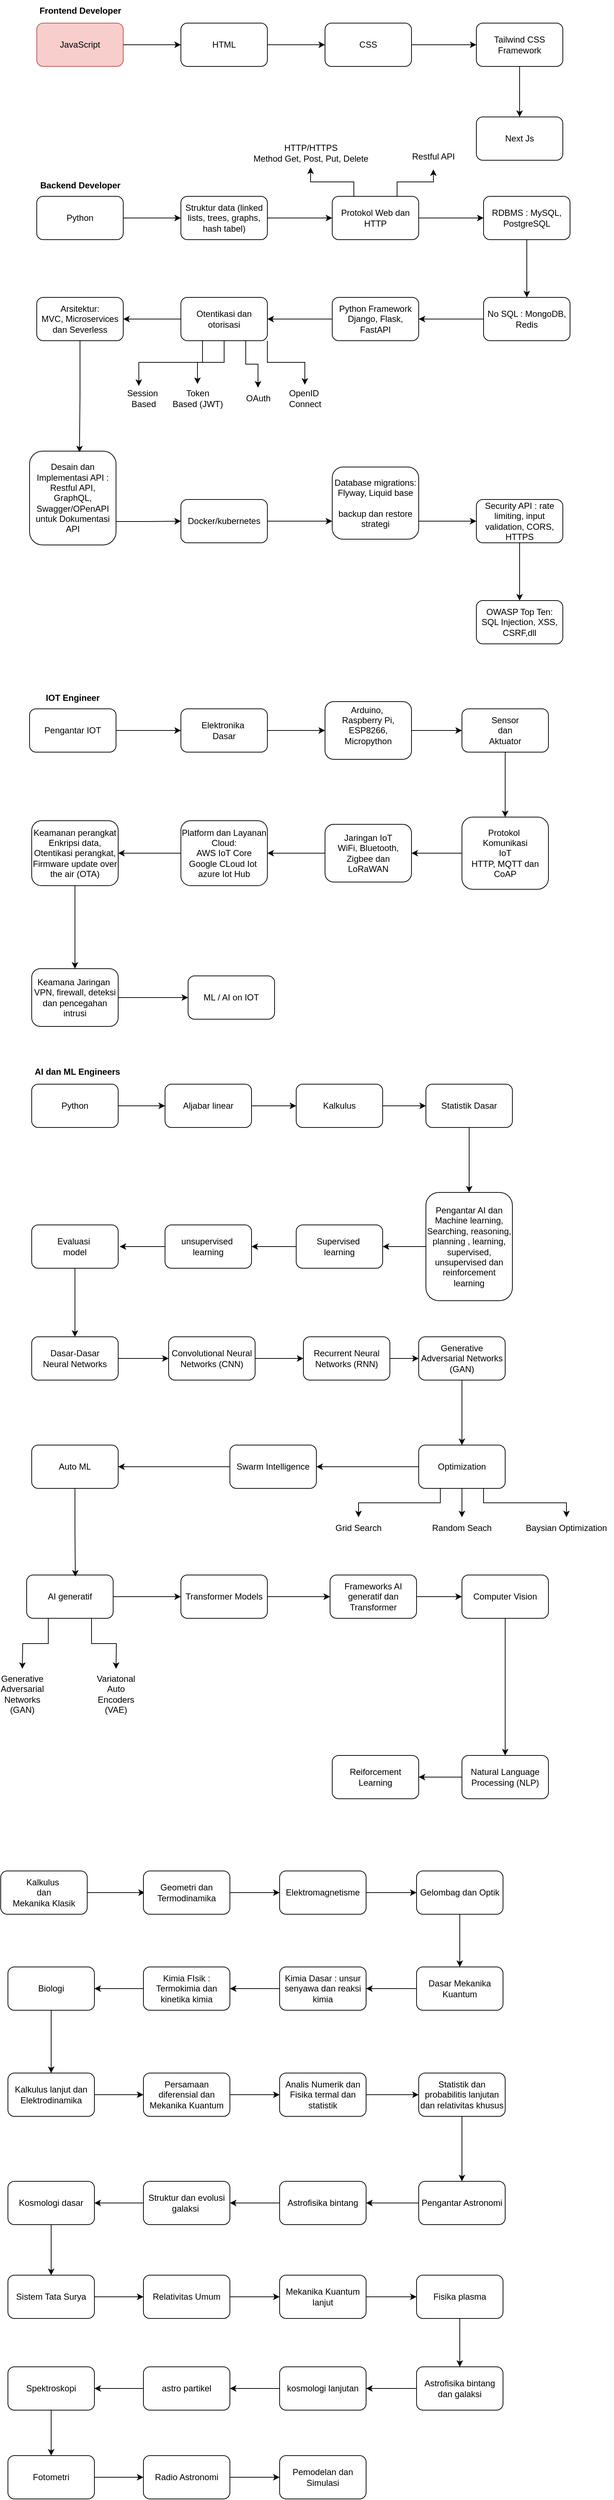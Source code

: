 <mxfile version="24.5.5" type="github">
  <diagram name="Halaman-1" id="5yhhbMqd3RVReaOzjLoG">
    <mxGraphModel dx="874" dy="509" grid="1" gridSize="10" guides="1" tooltips="1" connect="1" arrows="1" fold="1" page="1" pageScale="1" pageWidth="827" pageHeight="1169" math="0" shadow="0">
      <root>
        <mxCell id="0" />
        <mxCell id="1" parent="0" />
        <mxCell id="Q3ETUlJFQw3He_QPAttz-3" style="edgeStyle=orthogonalEdgeStyle;rounded=0;orthogonalLoop=1;jettySize=auto;html=1;exitX=1;exitY=0.5;exitDx=0;exitDy=0;entryX=0;entryY=0.5;entryDx=0;entryDy=0;" parent="1" source="Q3ETUlJFQw3He_QPAttz-1" target="Q3ETUlJFQw3He_QPAttz-2" edge="1">
          <mxGeometry relative="1" as="geometry" />
        </mxCell>
        <mxCell id="Q3ETUlJFQw3He_QPAttz-1" value="JavaScript" style="rounded=1;whiteSpace=wrap;html=1;fillColor=#f8cecc;strokeColor=#b85450;" parent="1" vertex="1">
          <mxGeometry x="70" y="200" width="120" height="60" as="geometry" />
        </mxCell>
        <mxCell id="Q3ETUlJFQw3He_QPAttz-5" style="edgeStyle=orthogonalEdgeStyle;rounded=0;orthogonalLoop=1;jettySize=auto;html=1;exitX=1;exitY=0.5;exitDx=0;exitDy=0;entryX=0;entryY=0.5;entryDx=0;entryDy=0;" parent="1" source="Q3ETUlJFQw3He_QPAttz-2" target="Q3ETUlJFQw3He_QPAttz-4" edge="1">
          <mxGeometry relative="1" as="geometry" />
        </mxCell>
        <mxCell id="Q3ETUlJFQw3He_QPAttz-2" value="HTML" style="rounded=1;whiteSpace=wrap;html=1;" parent="1" vertex="1">
          <mxGeometry x="270" y="200" width="120" height="60" as="geometry" />
        </mxCell>
        <mxCell id="Q3ETUlJFQw3He_QPAttz-7" style="edgeStyle=orthogonalEdgeStyle;rounded=0;orthogonalLoop=1;jettySize=auto;html=1;exitX=1;exitY=0.5;exitDx=0;exitDy=0;entryX=0;entryY=0.5;entryDx=0;entryDy=0;" parent="1" source="Q3ETUlJFQw3He_QPAttz-4" target="Q3ETUlJFQw3He_QPAttz-6" edge="1">
          <mxGeometry relative="1" as="geometry" />
        </mxCell>
        <mxCell id="Q3ETUlJFQw3He_QPAttz-4" value="CSS" style="rounded=1;whiteSpace=wrap;html=1;" parent="1" vertex="1">
          <mxGeometry x="470" y="200" width="120" height="60" as="geometry" />
        </mxCell>
        <mxCell id="Q3ETUlJFQw3He_QPAttz-9" style="edgeStyle=orthogonalEdgeStyle;rounded=0;orthogonalLoop=1;jettySize=auto;html=1;exitX=0.5;exitY=1;exitDx=0;exitDy=0;entryX=0.5;entryY=0;entryDx=0;entryDy=0;" parent="1" source="Q3ETUlJFQw3He_QPAttz-6" target="Q3ETUlJFQw3He_QPAttz-8" edge="1">
          <mxGeometry relative="1" as="geometry" />
        </mxCell>
        <mxCell id="Q3ETUlJFQw3He_QPAttz-6" value="Tailwind CSS Framework" style="rounded=1;whiteSpace=wrap;html=1;" parent="1" vertex="1">
          <mxGeometry x="680" y="200" width="120" height="60" as="geometry" />
        </mxCell>
        <mxCell id="Q3ETUlJFQw3He_QPAttz-8" value="Next Js" style="rounded=1;whiteSpace=wrap;html=1;" parent="1" vertex="1">
          <mxGeometry x="680" y="330" width="120" height="60" as="geometry" />
        </mxCell>
        <mxCell id="Q3ETUlJFQw3He_QPAttz-10" value="&lt;b&gt;Frontend Developer&lt;/b&gt;" style="text;html=1;align=center;verticalAlign=middle;resizable=0;points=[];autosize=1;strokeColor=none;fillColor=none;" parent="1" vertex="1">
          <mxGeometry x="60" y="168" width="140" height="30" as="geometry" />
        </mxCell>
        <mxCell id="Q3ETUlJFQw3He_QPAttz-13" style="edgeStyle=orthogonalEdgeStyle;rounded=0;orthogonalLoop=1;jettySize=auto;html=1;exitX=1;exitY=0.5;exitDx=0;exitDy=0;entryX=0;entryY=0.5;entryDx=0;entryDy=0;" parent="1" source="Q3ETUlJFQw3He_QPAttz-11" target="Q3ETUlJFQw3He_QPAttz-12" edge="1">
          <mxGeometry relative="1" as="geometry" />
        </mxCell>
        <mxCell id="Q3ETUlJFQw3He_QPAttz-11" value="Python" style="rounded=1;whiteSpace=wrap;html=1;" parent="1" vertex="1">
          <mxGeometry x="70" y="440" width="120" height="60" as="geometry" />
        </mxCell>
        <mxCell id="Q3ETUlJFQw3He_QPAttz-15" style="edgeStyle=orthogonalEdgeStyle;rounded=0;orthogonalLoop=1;jettySize=auto;html=1;exitX=1;exitY=0.5;exitDx=0;exitDy=0;entryX=0;entryY=0.5;entryDx=0;entryDy=0;" parent="1" source="Q3ETUlJFQw3He_QPAttz-12" target="Q3ETUlJFQw3He_QPAttz-14" edge="1">
          <mxGeometry relative="1" as="geometry" />
        </mxCell>
        <mxCell id="Q3ETUlJFQw3He_QPAttz-12" value="Struktur data (linked lists, trees, graphs, hash tabel)" style="rounded=1;whiteSpace=wrap;html=1;" parent="1" vertex="1">
          <mxGeometry x="270" y="440" width="120" height="60" as="geometry" />
        </mxCell>
        <mxCell id="Q3ETUlJFQw3He_QPAttz-18" style="edgeStyle=orthogonalEdgeStyle;rounded=0;orthogonalLoop=1;jettySize=auto;html=1;exitX=0.25;exitY=0;exitDx=0;exitDy=0;" parent="1" source="Q3ETUlJFQw3He_QPAttz-14" target="Q3ETUlJFQw3He_QPAttz-16" edge="1">
          <mxGeometry relative="1" as="geometry" />
        </mxCell>
        <mxCell id="Q3ETUlJFQw3He_QPAttz-21" style="edgeStyle=orthogonalEdgeStyle;rounded=0;orthogonalLoop=1;jettySize=auto;html=1;exitX=1;exitY=0.5;exitDx=0;exitDy=0;entryX=0;entryY=0.5;entryDx=0;entryDy=0;" parent="1" source="Q3ETUlJFQw3He_QPAttz-14" target="Q3ETUlJFQw3He_QPAttz-20" edge="1">
          <mxGeometry relative="1" as="geometry" />
        </mxCell>
        <mxCell id="Q3ETUlJFQw3He_QPAttz-14" value="Protokol Web dan HTTP" style="rounded=1;whiteSpace=wrap;html=1;" parent="1" vertex="1">
          <mxGeometry x="480" y="440" width="120" height="60" as="geometry" />
        </mxCell>
        <mxCell id="Q3ETUlJFQw3He_QPAttz-16" value="HTTP/HTTPS&lt;div&gt;Method Get, Post, Put, Delete&lt;/div&gt;" style="text;html=1;align=center;verticalAlign=middle;resizable=0;points=[];autosize=1;strokeColor=none;fillColor=none;" parent="1" vertex="1">
          <mxGeometry x="360" y="360" width="180" height="40" as="geometry" />
        </mxCell>
        <mxCell id="Q3ETUlJFQw3He_QPAttz-17" value="Restful API" style="text;html=1;align=center;verticalAlign=middle;resizable=0;points=[];autosize=1;strokeColor=none;fillColor=none;" parent="1" vertex="1">
          <mxGeometry x="580" y="370" width="80" height="30" as="geometry" />
        </mxCell>
        <mxCell id="Q3ETUlJFQw3He_QPAttz-19" style="edgeStyle=orthogonalEdgeStyle;rounded=0;orthogonalLoop=1;jettySize=auto;html=1;exitX=0.75;exitY=0;exitDx=0;exitDy=0;entryX=0.505;entryY=1.087;entryDx=0;entryDy=0;entryPerimeter=0;" parent="1" source="Q3ETUlJFQw3He_QPAttz-14" target="Q3ETUlJFQw3He_QPAttz-17" edge="1">
          <mxGeometry relative="1" as="geometry" />
        </mxCell>
        <mxCell id="Q3ETUlJFQw3He_QPAttz-23" style="edgeStyle=orthogonalEdgeStyle;rounded=0;orthogonalLoop=1;jettySize=auto;html=1;exitX=0.5;exitY=1;exitDx=0;exitDy=0;entryX=0.5;entryY=0;entryDx=0;entryDy=0;" parent="1" source="Q3ETUlJFQw3He_QPAttz-20" target="Q3ETUlJFQw3He_QPAttz-22" edge="1">
          <mxGeometry relative="1" as="geometry" />
        </mxCell>
        <mxCell id="Q3ETUlJFQw3He_QPAttz-20" value="RDBMS : MySQL,&lt;div&gt;PostgreSQL&lt;/div&gt;" style="rounded=1;whiteSpace=wrap;html=1;" parent="1" vertex="1">
          <mxGeometry x="690" y="440" width="120" height="60" as="geometry" />
        </mxCell>
        <mxCell id="Q3ETUlJFQw3He_QPAttz-25" style="edgeStyle=orthogonalEdgeStyle;rounded=0;orthogonalLoop=1;jettySize=auto;html=1;exitX=0;exitY=0.5;exitDx=0;exitDy=0;entryX=1;entryY=0.5;entryDx=0;entryDy=0;" parent="1" source="Q3ETUlJFQw3He_QPAttz-22" target="Q3ETUlJFQw3He_QPAttz-24" edge="1">
          <mxGeometry relative="1" as="geometry" />
        </mxCell>
        <mxCell id="Q3ETUlJFQw3He_QPAttz-22" value="No SQL : MongoDB, Redis" style="rounded=1;whiteSpace=wrap;html=1;" parent="1" vertex="1">
          <mxGeometry x="690" y="580" width="120" height="60" as="geometry" />
        </mxCell>
        <mxCell id="Q3ETUlJFQw3He_QPAttz-27" style="edgeStyle=orthogonalEdgeStyle;rounded=0;orthogonalLoop=1;jettySize=auto;html=1;exitX=0;exitY=0.5;exitDx=0;exitDy=0;entryX=1;entryY=0.5;entryDx=0;entryDy=0;" parent="1" source="Q3ETUlJFQw3He_QPAttz-24" target="Q3ETUlJFQw3He_QPAttz-26" edge="1">
          <mxGeometry relative="1" as="geometry" />
        </mxCell>
        <mxCell id="Q3ETUlJFQw3He_QPAttz-24" value="Python Framework&lt;div&gt;Django, Flask, FastAPI&lt;/div&gt;" style="rounded=1;whiteSpace=wrap;html=1;" parent="1" vertex="1">
          <mxGeometry x="480" y="580" width="120" height="60" as="geometry" />
        </mxCell>
        <mxCell id="Q3ETUlJFQw3He_QPAttz-33" style="edgeStyle=orthogonalEdgeStyle;rounded=0;orthogonalLoop=1;jettySize=auto;html=1;exitX=0.5;exitY=1;exitDx=0;exitDy=0;" parent="1" source="Q3ETUlJFQw3He_QPAttz-26" target="Q3ETUlJFQw3He_QPAttz-29" edge="1">
          <mxGeometry relative="1" as="geometry" />
        </mxCell>
        <mxCell id="Q3ETUlJFQw3He_QPAttz-34" style="edgeStyle=orthogonalEdgeStyle;rounded=0;orthogonalLoop=1;jettySize=auto;html=1;exitX=0.75;exitY=1;exitDx=0;exitDy=0;" parent="1" source="Q3ETUlJFQw3He_QPAttz-26" target="Q3ETUlJFQw3He_QPAttz-30" edge="1">
          <mxGeometry relative="1" as="geometry" />
        </mxCell>
        <mxCell id="Q3ETUlJFQw3He_QPAttz-38" style="edgeStyle=orthogonalEdgeStyle;rounded=0;orthogonalLoop=1;jettySize=auto;html=1;exitX=0;exitY=0.5;exitDx=0;exitDy=0;" parent="1" source="Q3ETUlJFQw3He_QPAttz-26" target="Q3ETUlJFQw3He_QPAttz-37" edge="1">
          <mxGeometry relative="1" as="geometry" />
        </mxCell>
        <mxCell id="Q3ETUlJFQw3He_QPAttz-26" value="Otentikasi dan otorisasi" style="rounded=1;whiteSpace=wrap;html=1;" parent="1" vertex="1">
          <mxGeometry x="270" y="580" width="120" height="60" as="geometry" />
        </mxCell>
        <mxCell id="Q3ETUlJFQw3He_QPAttz-28" value="Session&amp;nbsp;&lt;div&gt;Based&lt;/div&gt;" style="text;html=1;align=center;verticalAlign=middle;resizable=0;points=[];autosize=1;strokeColor=none;fillColor=none;" parent="1" vertex="1">
          <mxGeometry x="183" y="700" width="70" height="40" as="geometry" />
        </mxCell>
        <mxCell id="Q3ETUlJFQw3He_QPAttz-29" value="Token&lt;div&gt;Based (JWT)&lt;/div&gt;" style="text;html=1;align=center;verticalAlign=middle;resizable=0;points=[];autosize=1;strokeColor=none;fillColor=none;" parent="1" vertex="1">
          <mxGeometry x="248" y="700" width="90" height="40" as="geometry" />
        </mxCell>
        <mxCell id="Q3ETUlJFQw3He_QPAttz-30" value="OAuth" style="text;html=1;align=center;verticalAlign=middle;resizable=0;points=[];autosize=1;strokeColor=none;fillColor=none;" parent="1" vertex="1">
          <mxGeometry x="347" y="705" width="60" height="30" as="geometry" />
        </mxCell>
        <mxCell id="Q3ETUlJFQw3He_QPAttz-31" value="OpenID&amp;nbsp;&lt;div&gt;Connect&lt;/div&gt;" style="text;html=1;align=center;verticalAlign=middle;resizable=0;points=[];autosize=1;strokeColor=none;fillColor=none;" parent="1" vertex="1">
          <mxGeometry x="407" y="700" width="70" height="40" as="geometry" />
        </mxCell>
        <mxCell id="Q3ETUlJFQw3He_QPAttz-32" style="edgeStyle=orthogonalEdgeStyle;rounded=0;orthogonalLoop=1;jettySize=auto;html=1;exitX=0.25;exitY=1;exitDx=0;exitDy=0;entryX=0.409;entryY=0.065;entryDx=0;entryDy=0;entryPerimeter=0;" parent="1" source="Q3ETUlJFQw3He_QPAttz-26" target="Q3ETUlJFQw3He_QPAttz-28" edge="1">
          <mxGeometry relative="1" as="geometry" />
        </mxCell>
        <mxCell id="Q3ETUlJFQw3He_QPAttz-36" style="edgeStyle=orthogonalEdgeStyle;rounded=0;orthogonalLoop=1;jettySize=auto;html=1;exitX=1;exitY=1;exitDx=0;exitDy=0;entryX=0.5;entryY=0.025;entryDx=0;entryDy=0;entryPerimeter=0;" parent="1" source="Q3ETUlJFQw3He_QPAttz-26" target="Q3ETUlJFQw3He_QPAttz-31" edge="1">
          <mxGeometry relative="1" as="geometry" />
        </mxCell>
        <mxCell id="Q3ETUlJFQw3He_QPAttz-37" value="Arsitektur:&lt;div&gt;MVC, Microservices dan Severless&lt;/div&gt;" style="rounded=1;whiteSpace=wrap;html=1;" parent="1" vertex="1">
          <mxGeometry x="70" y="580" width="120" height="60" as="geometry" />
        </mxCell>
        <mxCell id="Q3ETUlJFQw3He_QPAttz-39" value="&lt;b&gt;Backend Developer&lt;/b&gt;" style="text;html=1;align=center;verticalAlign=middle;resizable=0;points=[];autosize=1;strokeColor=none;fillColor=none;" parent="1" vertex="1">
          <mxGeometry x="65" y="410" width="130" height="30" as="geometry" />
        </mxCell>
        <mxCell id="Q3ETUlJFQw3He_QPAttz-44" style="edgeStyle=orthogonalEdgeStyle;rounded=0;orthogonalLoop=1;jettySize=auto;html=1;exitX=1;exitY=0.75;exitDx=0;exitDy=0;entryX=0;entryY=0.5;entryDx=0;entryDy=0;" parent="1" source="Q3ETUlJFQw3He_QPAttz-41" target="Q3ETUlJFQw3He_QPAttz-42" edge="1">
          <mxGeometry relative="1" as="geometry" />
        </mxCell>
        <mxCell id="Q3ETUlJFQw3He_QPAttz-41" value="Desain dan Implementasi API : Restful API, GraphQL, Swagger/OPenAPI untuk Dokumentasi API" style="rounded=1;whiteSpace=wrap;html=1;" parent="1" vertex="1">
          <mxGeometry x="60" y="793" width="120" height="130" as="geometry" />
        </mxCell>
        <mxCell id="Q3ETUlJFQw3He_QPAttz-47" style="edgeStyle=orthogonalEdgeStyle;rounded=0;orthogonalLoop=1;jettySize=auto;html=1;exitX=1;exitY=0.5;exitDx=0;exitDy=0;entryX=0;entryY=0.75;entryDx=0;entryDy=0;" parent="1" source="Q3ETUlJFQw3He_QPAttz-42" target="Q3ETUlJFQw3He_QPAttz-46" edge="1">
          <mxGeometry relative="1" as="geometry" />
        </mxCell>
        <mxCell id="Q3ETUlJFQw3He_QPAttz-42" value="Docker/kubernetes" style="rounded=1;whiteSpace=wrap;html=1;" parent="1" vertex="1">
          <mxGeometry x="270" y="860" width="120" height="60" as="geometry" />
        </mxCell>
        <mxCell id="Q3ETUlJFQw3He_QPAttz-45" style="edgeStyle=orthogonalEdgeStyle;rounded=0;orthogonalLoop=1;jettySize=auto;html=1;exitX=0.5;exitY=1;exitDx=0;exitDy=0;entryX=0.577;entryY=0.012;entryDx=0;entryDy=0;entryPerimeter=0;" parent="1" source="Q3ETUlJFQw3He_QPAttz-37" target="Q3ETUlJFQw3He_QPAttz-41" edge="1">
          <mxGeometry relative="1" as="geometry" />
        </mxCell>
        <mxCell id="Q3ETUlJFQw3He_QPAttz-49" style="edgeStyle=orthogonalEdgeStyle;rounded=0;orthogonalLoop=1;jettySize=auto;html=1;exitX=1;exitY=0.75;exitDx=0;exitDy=0;entryX=0;entryY=0.5;entryDx=0;entryDy=0;" parent="1" source="Q3ETUlJFQw3He_QPAttz-46" target="Q3ETUlJFQw3He_QPAttz-48" edge="1">
          <mxGeometry relative="1" as="geometry" />
        </mxCell>
        <mxCell id="Q3ETUlJFQw3He_QPAttz-46" value="Database migrations: Flyway, Liquid base&lt;div&gt;&lt;br&gt;&lt;/div&gt;&lt;div&gt;backup dan restore strategi&lt;/div&gt;" style="rounded=1;whiteSpace=wrap;html=1;" parent="1" vertex="1">
          <mxGeometry x="480" y="815" width="120" height="100" as="geometry" />
        </mxCell>
        <mxCell id="Q3ETUlJFQw3He_QPAttz-51" style="edgeStyle=orthogonalEdgeStyle;rounded=0;orthogonalLoop=1;jettySize=auto;html=1;exitX=0.5;exitY=1;exitDx=0;exitDy=0;" parent="1" source="Q3ETUlJFQw3He_QPAttz-48" target="Q3ETUlJFQw3He_QPAttz-50" edge="1">
          <mxGeometry relative="1" as="geometry" />
        </mxCell>
        <mxCell id="Q3ETUlJFQw3He_QPAttz-48" value="Security API : rate limiting, input validation, CORS, HTTPS" style="rounded=1;whiteSpace=wrap;html=1;" parent="1" vertex="1">
          <mxGeometry x="680" y="860" width="120" height="60" as="geometry" />
        </mxCell>
        <mxCell id="Q3ETUlJFQw3He_QPAttz-50" value="OWASP Top Ten: SQL Injection, XSS, CSRF,dll" style="rounded=1;whiteSpace=wrap;html=1;" parent="1" vertex="1">
          <mxGeometry x="680" y="1000" width="120" height="60" as="geometry" />
        </mxCell>
        <mxCell id="Q3ETUlJFQw3He_QPAttz-56" style="edgeStyle=orthogonalEdgeStyle;rounded=0;orthogonalLoop=1;jettySize=auto;html=1;exitX=1;exitY=0.5;exitDx=0;exitDy=0;" parent="1" source="Q3ETUlJFQw3He_QPAttz-52" target="Q3ETUlJFQw3He_QPAttz-55" edge="1">
          <mxGeometry relative="1" as="geometry" />
        </mxCell>
        <mxCell id="Q3ETUlJFQw3He_QPAttz-52" value="Pengantar IOT" style="rounded=1;whiteSpace=wrap;html=1;" parent="1" vertex="1">
          <mxGeometry x="60" y="1150" width="120" height="60" as="geometry" />
        </mxCell>
        <mxCell id="Q3ETUlJFQw3He_QPAttz-53" value="&lt;b&gt;IOT Engineer&lt;/b&gt;" style="text;html=1;align=center;verticalAlign=middle;whiteSpace=wrap;rounded=0;" parent="1" vertex="1">
          <mxGeometry x="60" y="1120" width="120" height="30" as="geometry" />
        </mxCell>
        <mxCell id="Q3ETUlJFQw3He_QPAttz-58" style="edgeStyle=orthogonalEdgeStyle;rounded=0;orthogonalLoop=1;jettySize=auto;html=1;exitX=1;exitY=0.5;exitDx=0;exitDy=0;entryX=0;entryY=0.5;entryDx=0;entryDy=0;" parent="1" source="Q3ETUlJFQw3He_QPAttz-55" target="Q3ETUlJFQw3He_QPAttz-57" edge="1">
          <mxGeometry relative="1" as="geometry" />
        </mxCell>
        <mxCell id="Q3ETUlJFQw3He_QPAttz-55" value="Elektronika&amp;nbsp;&lt;div&gt;Dasar&lt;/div&gt;" style="rounded=1;whiteSpace=wrap;html=1;" parent="1" vertex="1">
          <mxGeometry x="270" y="1150" width="120" height="60" as="geometry" />
        </mxCell>
        <mxCell id="Q3ETUlJFQw3He_QPAttz-60" style="edgeStyle=orthogonalEdgeStyle;rounded=0;orthogonalLoop=1;jettySize=auto;html=1;exitX=1;exitY=0.5;exitDx=0;exitDy=0;entryX=0;entryY=0.5;entryDx=0;entryDy=0;" parent="1" source="Q3ETUlJFQw3He_QPAttz-57" target="Q3ETUlJFQw3He_QPAttz-59" edge="1">
          <mxGeometry relative="1" as="geometry" />
        </mxCell>
        <mxCell id="Q3ETUlJFQw3He_QPAttz-57" value="Arduino,&amp;nbsp;&lt;div&gt;Raspberry Pi,&lt;/div&gt;&lt;div&gt;ESP8266,&lt;br&gt;Micropython&lt;br&gt;&lt;div&gt;&lt;br&gt;&lt;/div&gt;&lt;/div&gt;" style="rounded=1;whiteSpace=wrap;html=1;" parent="1" vertex="1">
          <mxGeometry x="470" y="1140" width="120" height="80" as="geometry" />
        </mxCell>
        <mxCell id="Q3ETUlJFQw3He_QPAttz-64" style="edgeStyle=orthogonalEdgeStyle;rounded=0;orthogonalLoop=1;jettySize=auto;html=1;exitX=0.5;exitY=1;exitDx=0;exitDy=0;entryX=0.5;entryY=0;entryDx=0;entryDy=0;" parent="1" source="Q3ETUlJFQw3He_QPAttz-59" target="Q3ETUlJFQw3He_QPAttz-61" edge="1">
          <mxGeometry relative="1" as="geometry" />
        </mxCell>
        <mxCell id="Q3ETUlJFQw3He_QPAttz-59" value="Sensor&lt;div&gt;dan&lt;/div&gt;&lt;div&gt;Aktuator&lt;/div&gt;" style="rounded=1;whiteSpace=wrap;html=1;" parent="1" vertex="1">
          <mxGeometry x="660" y="1150" width="120" height="60" as="geometry" />
        </mxCell>
        <mxCell id="Q3ETUlJFQw3He_QPAttz-63" style="edgeStyle=orthogonalEdgeStyle;rounded=0;orthogonalLoop=1;jettySize=auto;html=1;exitX=0;exitY=0.5;exitDx=0;exitDy=0;entryX=1;entryY=0.5;entryDx=0;entryDy=0;" parent="1" source="Q3ETUlJFQw3He_QPAttz-61" target="Q3ETUlJFQw3He_QPAttz-62" edge="1">
          <mxGeometry relative="1" as="geometry" />
        </mxCell>
        <mxCell id="Q3ETUlJFQw3He_QPAttz-61" value="Protokol&amp;nbsp;&lt;div&gt;Komunikasi&lt;div&gt;IoT&lt;/div&gt;&lt;/div&gt;&lt;div&gt;HTTP, MQTT dan CoAP&lt;/div&gt;" style="rounded=1;whiteSpace=wrap;html=1;" parent="1" vertex="1">
          <mxGeometry x="660" y="1300" width="120" height="100" as="geometry" />
        </mxCell>
        <mxCell id="Q3ETUlJFQw3He_QPAttz-66" style="edgeStyle=orthogonalEdgeStyle;rounded=0;orthogonalLoop=1;jettySize=auto;html=1;exitX=0;exitY=0.5;exitDx=0;exitDy=0;entryX=1;entryY=0.5;entryDx=0;entryDy=0;" parent="1" source="Q3ETUlJFQw3He_QPAttz-62" target="Q3ETUlJFQw3He_QPAttz-65" edge="1">
          <mxGeometry relative="1" as="geometry" />
        </mxCell>
        <mxCell id="Q3ETUlJFQw3He_QPAttz-62" value="Jaringan IoT&lt;div&gt;WiFi, Bluetooth, Zigbee dan LoRaWAN&lt;/div&gt;" style="rounded=1;whiteSpace=wrap;html=1;" parent="1" vertex="1">
          <mxGeometry x="470" y="1310" width="120" height="80" as="geometry" />
        </mxCell>
        <mxCell id="Q3ETUlJFQw3He_QPAttz-68" style="edgeStyle=orthogonalEdgeStyle;rounded=0;orthogonalLoop=1;jettySize=auto;html=1;exitX=0;exitY=0.5;exitDx=0;exitDy=0;entryX=1;entryY=0.5;entryDx=0;entryDy=0;" parent="1" source="Q3ETUlJFQw3He_QPAttz-65" target="Q3ETUlJFQw3He_QPAttz-67" edge="1">
          <mxGeometry relative="1" as="geometry" />
        </mxCell>
        <mxCell id="Q3ETUlJFQw3He_QPAttz-65" value="Platform dan Layanan Cloud:&lt;div&gt;AWS IoT Core&lt;/div&gt;&lt;div&gt;Google CLoud Iot&amp;nbsp;&lt;/div&gt;&lt;div&gt;azure Iot Hub&lt;/div&gt;" style="rounded=1;whiteSpace=wrap;html=1;" parent="1" vertex="1">
          <mxGeometry x="270" y="1305" width="120" height="90" as="geometry" />
        </mxCell>
        <mxCell id="Q3ETUlJFQw3He_QPAttz-70" style="edgeStyle=orthogonalEdgeStyle;rounded=0;orthogonalLoop=1;jettySize=auto;html=1;exitX=0.5;exitY=1;exitDx=0;exitDy=0;entryX=0.5;entryY=0;entryDx=0;entryDy=0;" parent="1" source="Q3ETUlJFQw3He_QPAttz-67" target="Q3ETUlJFQw3He_QPAttz-69" edge="1">
          <mxGeometry relative="1" as="geometry" />
        </mxCell>
        <mxCell id="Q3ETUlJFQw3He_QPAttz-67" value="Keamanan perangkat&lt;div&gt;Enkripsi data,&lt;/div&gt;&lt;div&gt;Otentikasi perangkat,&lt;/div&gt;&lt;div&gt;Firmware update over the air (OTA)&lt;/div&gt;" style="rounded=1;whiteSpace=wrap;html=1;" parent="1" vertex="1">
          <mxGeometry x="63" y="1305" width="120" height="90" as="geometry" />
        </mxCell>
        <mxCell id="Q3ETUlJFQw3He_QPAttz-72" style="edgeStyle=orthogonalEdgeStyle;rounded=0;orthogonalLoop=1;jettySize=auto;html=1;exitX=1;exitY=0.5;exitDx=0;exitDy=0;entryX=0;entryY=0.5;entryDx=0;entryDy=0;" parent="1" source="Q3ETUlJFQw3He_QPAttz-69" target="Q3ETUlJFQw3He_QPAttz-71" edge="1">
          <mxGeometry relative="1" as="geometry" />
        </mxCell>
        <mxCell id="Q3ETUlJFQw3He_QPAttz-69" value="Keamana Jaringan&amp;nbsp;&lt;div&gt;VPN, firewall, deteksi dan pencegahan intrusi&lt;/div&gt;" style="rounded=1;whiteSpace=wrap;html=1;" parent="1" vertex="1">
          <mxGeometry x="63" y="1510" width="120" height="80" as="geometry" />
        </mxCell>
        <mxCell id="Q3ETUlJFQw3He_QPAttz-71" value="ML / AI on IOT" style="rounded=1;whiteSpace=wrap;html=1;" parent="1" vertex="1">
          <mxGeometry x="280" y="1520" width="120" height="60" as="geometry" />
        </mxCell>
        <mxCell id="Q3ETUlJFQw3He_QPAttz-77" style="edgeStyle=orthogonalEdgeStyle;rounded=0;orthogonalLoop=1;jettySize=auto;html=1;exitX=1;exitY=0.5;exitDx=0;exitDy=0;entryX=0;entryY=0.5;entryDx=0;entryDy=0;" parent="1" source="Q3ETUlJFQw3He_QPAttz-73" target="Q3ETUlJFQw3He_QPAttz-74" edge="1">
          <mxGeometry relative="1" as="geometry" />
        </mxCell>
        <mxCell id="Q3ETUlJFQw3He_QPAttz-73" value="Python" style="rounded=1;whiteSpace=wrap;html=1;" parent="1" vertex="1">
          <mxGeometry x="63" y="1670" width="120" height="60" as="geometry" />
        </mxCell>
        <mxCell id="Q3ETUlJFQw3He_QPAttz-78" style="edgeStyle=orthogonalEdgeStyle;rounded=0;orthogonalLoop=1;jettySize=auto;html=1;exitX=1;exitY=0.5;exitDx=0;exitDy=0;entryX=0;entryY=0.5;entryDx=0;entryDy=0;" parent="1" source="Q3ETUlJFQw3He_QPAttz-74" target="Q3ETUlJFQw3He_QPAttz-75" edge="1">
          <mxGeometry relative="1" as="geometry" />
        </mxCell>
        <mxCell id="Q3ETUlJFQw3He_QPAttz-74" value="Aljabar linear" style="rounded=1;whiteSpace=wrap;html=1;" parent="1" vertex="1">
          <mxGeometry x="248" y="1670" width="120" height="60" as="geometry" />
        </mxCell>
        <mxCell id="Q3ETUlJFQw3He_QPAttz-79" style="edgeStyle=orthogonalEdgeStyle;rounded=0;orthogonalLoop=1;jettySize=auto;html=1;exitX=1;exitY=0.5;exitDx=0;exitDy=0;entryX=0;entryY=0.5;entryDx=0;entryDy=0;" parent="1" source="Q3ETUlJFQw3He_QPAttz-75" target="Q3ETUlJFQw3He_QPAttz-76" edge="1">
          <mxGeometry relative="1" as="geometry" />
        </mxCell>
        <mxCell id="Q3ETUlJFQw3He_QPAttz-75" value="Kalkulus" style="rounded=1;whiteSpace=wrap;html=1;" parent="1" vertex="1">
          <mxGeometry x="430" y="1670" width="120" height="60" as="geometry" />
        </mxCell>
        <mxCell id="Q3ETUlJFQw3He_QPAttz-84" style="edgeStyle=orthogonalEdgeStyle;rounded=0;orthogonalLoop=1;jettySize=auto;html=1;exitX=0.5;exitY=1;exitDx=0;exitDy=0;entryX=0.5;entryY=0;entryDx=0;entryDy=0;" parent="1" source="Q3ETUlJFQw3He_QPAttz-76" target="Q3ETUlJFQw3He_QPAttz-80" edge="1">
          <mxGeometry relative="1" as="geometry" />
        </mxCell>
        <mxCell id="Q3ETUlJFQw3He_QPAttz-76" value="Statistik Dasar" style="rounded=1;whiteSpace=wrap;html=1;" parent="1" vertex="1">
          <mxGeometry x="610" y="1670" width="120" height="60" as="geometry" />
        </mxCell>
        <mxCell id="Q3ETUlJFQw3He_QPAttz-85" style="edgeStyle=orthogonalEdgeStyle;rounded=0;orthogonalLoop=1;jettySize=auto;html=1;exitX=0;exitY=0.5;exitDx=0;exitDy=0;entryX=1;entryY=0.5;entryDx=0;entryDy=0;" parent="1" source="Q3ETUlJFQw3He_QPAttz-80" target="Q3ETUlJFQw3He_QPAttz-81" edge="1">
          <mxGeometry relative="1" as="geometry" />
        </mxCell>
        <mxCell id="Q3ETUlJFQw3He_QPAttz-80" value="Pengantar AI dan Machine learning, Searching, reasoning, planning , learning, supervised, unsupervised dan reinforcement learning" style="rounded=1;whiteSpace=wrap;html=1;" parent="1" vertex="1">
          <mxGeometry x="610" y="1820" width="120" height="150" as="geometry" />
        </mxCell>
        <mxCell id="Q3ETUlJFQw3He_QPAttz-86" style="edgeStyle=orthogonalEdgeStyle;rounded=0;orthogonalLoop=1;jettySize=auto;html=1;exitX=0;exitY=0.5;exitDx=0;exitDy=0;" parent="1" source="Q3ETUlJFQw3He_QPAttz-81" target="Q3ETUlJFQw3He_QPAttz-82" edge="1">
          <mxGeometry relative="1" as="geometry" />
        </mxCell>
        <mxCell id="Q3ETUlJFQw3He_QPAttz-81" value="Supervised&amp;nbsp;&lt;div&gt;learning&lt;/div&gt;" style="rounded=1;whiteSpace=wrap;html=1;" parent="1" vertex="1">
          <mxGeometry x="430" y="1865" width="120" height="60" as="geometry" />
        </mxCell>
        <mxCell id="Q3ETUlJFQw3He_QPAttz-87" style="edgeStyle=orthogonalEdgeStyle;rounded=0;orthogonalLoop=1;jettySize=auto;html=1;exitX=0;exitY=0.5;exitDx=0;exitDy=0;entryX=1;entryY=0.5;entryDx=0;entryDy=0;" parent="1" source="Q3ETUlJFQw3He_QPAttz-82" edge="1">
          <mxGeometry relative="1" as="geometry">
            <mxPoint x="185" y="1895" as="targetPoint" />
          </mxGeometry>
        </mxCell>
        <mxCell id="Q3ETUlJFQw3He_QPAttz-82" value="unsupervised&amp;nbsp;&lt;div&gt;learning&lt;/div&gt;" style="rounded=1;whiteSpace=wrap;html=1;" parent="1" vertex="1">
          <mxGeometry x="248" y="1865" width="120" height="60" as="geometry" />
        </mxCell>
        <mxCell id="Q3ETUlJFQw3He_QPAttz-98" style="edgeStyle=orthogonalEdgeStyle;rounded=0;orthogonalLoop=1;jettySize=auto;html=1;exitX=0.5;exitY=1;exitDx=0;exitDy=0;entryX=0.5;entryY=0;entryDx=0;entryDy=0;" parent="1" source="Q3ETUlJFQw3He_QPAttz-88" target="Q3ETUlJFQw3He_QPAttz-90" edge="1">
          <mxGeometry relative="1" as="geometry" />
        </mxCell>
        <mxCell id="Q3ETUlJFQw3He_QPAttz-88" value="Evaluasi&amp;nbsp;&lt;div&gt;model&lt;/div&gt;" style="rounded=1;whiteSpace=wrap;html=1;" parent="1" vertex="1">
          <mxGeometry x="63" y="1865" width="120" height="60" as="geometry" />
        </mxCell>
        <mxCell id="Q3ETUlJFQw3He_QPAttz-94" style="edgeStyle=orthogonalEdgeStyle;rounded=0;orthogonalLoop=1;jettySize=auto;html=1;exitX=1;exitY=0.5;exitDx=0;exitDy=0;entryX=0;entryY=0.5;entryDx=0;entryDy=0;" parent="1" source="Q3ETUlJFQw3He_QPAttz-90" target="Q3ETUlJFQw3He_QPAttz-91" edge="1">
          <mxGeometry relative="1" as="geometry" />
        </mxCell>
        <mxCell id="Q3ETUlJFQw3He_QPAttz-90" value="Dasar-Dasar&lt;div&gt;Neural Networks&lt;/div&gt;" style="rounded=1;whiteSpace=wrap;html=1;" parent="1" vertex="1">
          <mxGeometry x="63" y="2020" width="120" height="60" as="geometry" />
        </mxCell>
        <mxCell id="Q3ETUlJFQw3He_QPAttz-95" style="edgeStyle=orthogonalEdgeStyle;rounded=0;orthogonalLoop=1;jettySize=auto;html=1;exitX=1;exitY=0.5;exitDx=0;exitDy=0;" parent="1" source="Q3ETUlJFQw3He_QPAttz-91" target="Q3ETUlJFQw3He_QPAttz-92" edge="1">
          <mxGeometry relative="1" as="geometry" />
        </mxCell>
        <mxCell id="Q3ETUlJFQw3He_QPAttz-91" value="Convolutional Neural Networks (CNN)" style="rounded=1;whiteSpace=wrap;html=1;" parent="1" vertex="1">
          <mxGeometry x="253" y="2020" width="120" height="60" as="geometry" />
        </mxCell>
        <mxCell id="Q3ETUlJFQw3He_QPAttz-99" style="edgeStyle=orthogonalEdgeStyle;rounded=0;orthogonalLoop=1;jettySize=auto;html=1;exitX=1;exitY=0.5;exitDx=0;exitDy=0;entryX=0;entryY=0.5;entryDx=0;entryDy=0;" parent="1" source="Q3ETUlJFQw3He_QPAttz-92" target="Q3ETUlJFQw3He_QPAttz-96" edge="1">
          <mxGeometry relative="1" as="geometry" />
        </mxCell>
        <mxCell id="Q3ETUlJFQw3He_QPAttz-92" value="Recurrent Neural Networks (RNN)" style="rounded=1;whiteSpace=wrap;html=1;" parent="1" vertex="1">
          <mxGeometry x="440" y="2020" width="120" height="60" as="geometry" />
        </mxCell>
        <mxCell id="Q3ETUlJFQw3He_QPAttz-109" style="edgeStyle=orthogonalEdgeStyle;rounded=0;orthogonalLoop=1;jettySize=auto;html=1;exitX=0.5;exitY=1;exitDx=0;exitDy=0;entryX=0.5;entryY=0;entryDx=0;entryDy=0;" parent="1" source="Q3ETUlJFQw3He_QPAttz-96" target="Q3ETUlJFQw3He_QPAttz-100" edge="1">
          <mxGeometry relative="1" as="geometry" />
        </mxCell>
        <mxCell id="Q3ETUlJFQw3He_QPAttz-96" value="Generative Adversarial Networks (GAN)" style="rounded=1;whiteSpace=wrap;html=1;" parent="1" vertex="1">
          <mxGeometry x="600" y="2020" width="120" height="60" as="geometry" />
        </mxCell>
        <mxCell id="Q3ETUlJFQw3He_QPAttz-106" style="edgeStyle=orthogonalEdgeStyle;rounded=0;orthogonalLoop=1;jettySize=auto;html=1;exitX=0.25;exitY=1;exitDx=0;exitDy=0;entryX=0.5;entryY=0;entryDx=0;entryDy=0;" parent="1" source="Q3ETUlJFQw3He_QPAttz-100" target="Q3ETUlJFQw3He_QPAttz-101" edge="1">
          <mxGeometry relative="1" as="geometry" />
        </mxCell>
        <mxCell id="Q3ETUlJFQw3He_QPAttz-107" style="edgeStyle=orthogonalEdgeStyle;rounded=0;orthogonalLoop=1;jettySize=auto;html=1;exitX=0.5;exitY=1;exitDx=0;exitDy=0;entryX=0.5;entryY=0;entryDx=0;entryDy=0;" parent="1" source="Q3ETUlJFQw3He_QPAttz-100" target="Q3ETUlJFQw3He_QPAttz-102" edge="1">
          <mxGeometry relative="1" as="geometry" />
        </mxCell>
        <mxCell id="Q3ETUlJFQw3He_QPAttz-108" style="edgeStyle=orthogonalEdgeStyle;rounded=0;orthogonalLoop=1;jettySize=auto;html=1;exitX=0.75;exitY=1;exitDx=0;exitDy=0;" parent="1" source="Q3ETUlJFQw3He_QPAttz-100" target="Q3ETUlJFQw3He_QPAttz-103" edge="1">
          <mxGeometry relative="1" as="geometry" />
        </mxCell>
        <mxCell id="Q3ETUlJFQw3He_QPAttz-111" style="edgeStyle=orthogonalEdgeStyle;rounded=0;orthogonalLoop=1;jettySize=auto;html=1;exitX=0;exitY=0.5;exitDx=0;exitDy=0;entryX=1;entryY=0.5;entryDx=0;entryDy=0;" parent="1" source="Q3ETUlJFQw3He_QPAttz-100" target="Q3ETUlJFQw3He_QPAttz-110" edge="1">
          <mxGeometry relative="1" as="geometry" />
        </mxCell>
        <mxCell id="Q3ETUlJFQw3He_QPAttz-100" value="Optimization" style="rounded=1;whiteSpace=wrap;html=1;" parent="1" vertex="1">
          <mxGeometry x="600" y="2170" width="120" height="60" as="geometry" />
        </mxCell>
        <mxCell id="Q3ETUlJFQw3He_QPAttz-101" value="Grid Search" style="text;html=1;align=center;verticalAlign=middle;whiteSpace=wrap;rounded=0;" parent="1" vertex="1">
          <mxGeometry x="473" y="2270" width="87" height="30" as="geometry" />
        </mxCell>
        <mxCell id="Q3ETUlJFQw3He_QPAttz-102" value="Random Seach" style="text;html=1;align=center;verticalAlign=middle;whiteSpace=wrap;rounded=0;" parent="1" vertex="1">
          <mxGeometry x="615" y="2270" width="90" height="30" as="geometry" />
        </mxCell>
        <mxCell id="Q3ETUlJFQw3He_QPAttz-103" value="Baysian Optimization" style="text;html=1;align=center;verticalAlign=middle;whiteSpace=wrap;rounded=0;" parent="1" vertex="1">
          <mxGeometry x="740" y="2270" width="130" height="30" as="geometry" />
        </mxCell>
        <mxCell id="Q3ETUlJFQw3He_QPAttz-113" style="edgeStyle=orthogonalEdgeStyle;rounded=0;orthogonalLoop=1;jettySize=auto;html=1;exitX=0;exitY=0.5;exitDx=0;exitDy=0;entryX=1;entryY=0.5;entryDx=0;entryDy=0;" parent="1" source="Q3ETUlJFQw3He_QPAttz-110" target="Q3ETUlJFQw3He_QPAttz-112" edge="1">
          <mxGeometry relative="1" as="geometry" />
        </mxCell>
        <mxCell id="Q3ETUlJFQw3He_QPAttz-110" value="Swarm Intelligence" style="rounded=1;whiteSpace=wrap;html=1;" parent="1" vertex="1">
          <mxGeometry x="338" y="2170" width="120" height="60" as="geometry" />
        </mxCell>
        <mxCell id="Q3ETUlJFQw3He_QPAttz-112" value="Auto ML" style="rounded=1;whiteSpace=wrap;html=1;" parent="1" vertex="1">
          <mxGeometry x="63" y="2170" width="120" height="60" as="geometry" />
        </mxCell>
        <mxCell id="Q3ETUlJFQw3He_QPAttz-117" style="edgeStyle=orthogonalEdgeStyle;rounded=0;orthogonalLoop=1;jettySize=auto;html=1;exitX=0.25;exitY=1;exitDx=0;exitDy=0;" parent="1" source="Q3ETUlJFQw3He_QPAttz-114" edge="1">
          <mxGeometry relative="1" as="geometry">
            <mxPoint x="50" y="2480" as="targetPoint" />
          </mxGeometry>
        </mxCell>
        <mxCell id="Q3ETUlJFQw3He_QPAttz-119" style="edgeStyle=orthogonalEdgeStyle;rounded=0;orthogonalLoop=1;jettySize=auto;html=1;exitX=0.75;exitY=1;exitDx=0;exitDy=0;" parent="1" source="Q3ETUlJFQw3He_QPAttz-114" edge="1">
          <mxGeometry relative="1" as="geometry">
            <mxPoint x="180" y="2480" as="targetPoint" />
          </mxGeometry>
        </mxCell>
        <mxCell id="Q3ETUlJFQw3He_QPAttz-122" style="edgeStyle=orthogonalEdgeStyle;rounded=0;orthogonalLoop=1;jettySize=auto;html=1;exitX=1;exitY=0.5;exitDx=0;exitDy=0;entryX=0;entryY=0.5;entryDx=0;entryDy=0;" parent="1" source="Q3ETUlJFQw3He_QPAttz-114" target="Q3ETUlJFQw3He_QPAttz-121" edge="1">
          <mxGeometry relative="1" as="geometry" />
        </mxCell>
        <mxCell id="Q3ETUlJFQw3He_QPAttz-114" value="AI generatif" style="rounded=1;whiteSpace=wrap;html=1;" parent="1" vertex="1">
          <mxGeometry x="56" y="2350" width="120" height="60" as="geometry" />
        </mxCell>
        <mxCell id="Q3ETUlJFQw3He_QPAttz-115" value="Generative Adversarial Networks (GAN)" style="text;html=1;align=center;verticalAlign=middle;whiteSpace=wrap;rounded=0;" parent="1" vertex="1">
          <mxGeometry x="20" y="2500" width="60" height="30" as="geometry" />
        </mxCell>
        <mxCell id="Q3ETUlJFQw3He_QPAttz-116" value="Variatonal Auto Encoders (VAE)" style="text;html=1;align=center;verticalAlign=middle;whiteSpace=wrap;rounded=0;" parent="1" vertex="1">
          <mxGeometry x="150" y="2500" width="60" height="30" as="geometry" />
        </mxCell>
        <mxCell id="Q3ETUlJFQw3He_QPAttz-120" style="edgeStyle=orthogonalEdgeStyle;rounded=0;orthogonalLoop=1;jettySize=auto;html=1;exitX=0.5;exitY=1;exitDx=0;exitDy=0;entryX=0.563;entryY=0.037;entryDx=0;entryDy=0;entryPerimeter=0;" parent="1" source="Q3ETUlJFQw3He_QPAttz-112" target="Q3ETUlJFQw3He_QPAttz-114" edge="1">
          <mxGeometry relative="1" as="geometry" />
        </mxCell>
        <mxCell id="Q3ETUlJFQw3He_QPAttz-124" style="edgeStyle=orthogonalEdgeStyle;rounded=0;orthogonalLoop=1;jettySize=auto;html=1;exitX=1;exitY=0.5;exitDx=0;exitDy=0;entryX=0;entryY=0.5;entryDx=0;entryDy=0;" parent="1" source="Q3ETUlJFQw3He_QPAttz-121" target="Q3ETUlJFQw3He_QPAttz-123" edge="1">
          <mxGeometry relative="1" as="geometry" />
        </mxCell>
        <mxCell id="Q3ETUlJFQw3He_QPAttz-121" value="Transformer Models" style="rounded=1;whiteSpace=wrap;html=1;" parent="1" vertex="1">
          <mxGeometry x="270" y="2350" width="120" height="60" as="geometry" />
        </mxCell>
        <mxCell id="Q3ETUlJFQw3He_QPAttz-126" style="edgeStyle=orthogonalEdgeStyle;rounded=0;orthogonalLoop=1;jettySize=auto;html=1;exitX=1;exitY=0.5;exitDx=0;exitDy=0;entryX=0;entryY=0.5;entryDx=0;entryDy=0;" parent="1" source="Q3ETUlJFQw3He_QPAttz-123" target="Q3ETUlJFQw3He_QPAttz-125" edge="1">
          <mxGeometry relative="1" as="geometry" />
        </mxCell>
        <mxCell id="Q3ETUlJFQw3He_QPAttz-123" value="Frameworks AI generatif dan Transformer" style="rounded=1;whiteSpace=wrap;html=1;" parent="1" vertex="1">
          <mxGeometry x="477" y="2350" width="120" height="60" as="geometry" />
        </mxCell>
        <mxCell id="Q3ETUlJFQw3He_QPAttz-128" style="edgeStyle=orthogonalEdgeStyle;rounded=0;orthogonalLoop=1;jettySize=auto;html=1;exitX=0.5;exitY=1;exitDx=0;exitDy=0;entryX=0.5;entryY=0;entryDx=0;entryDy=0;" parent="1" source="Q3ETUlJFQw3He_QPAttz-125" target="Q3ETUlJFQw3He_QPAttz-127" edge="1">
          <mxGeometry relative="1" as="geometry" />
        </mxCell>
        <mxCell id="Q3ETUlJFQw3He_QPAttz-125" value="Computer Vision" style="rounded=1;whiteSpace=wrap;html=1;" parent="1" vertex="1">
          <mxGeometry x="660" y="2350" width="120" height="60" as="geometry" />
        </mxCell>
        <mxCell id="Q3ETUlJFQw3He_QPAttz-130" style="edgeStyle=orthogonalEdgeStyle;rounded=0;orthogonalLoop=1;jettySize=auto;html=1;exitX=0;exitY=0.5;exitDx=0;exitDy=0;entryX=1;entryY=0.5;entryDx=0;entryDy=0;" parent="1" source="Q3ETUlJFQw3He_QPAttz-127" target="Q3ETUlJFQw3He_QPAttz-129" edge="1">
          <mxGeometry relative="1" as="geometry" />
        </mxCell>
        <mxCell id="Q3ETUlJFQw3He_QPAttz-127" value="Natural Language Processing (NLP)" style="rounded=1;whiteSpace=wrap;html=1;" parent="1" vertex="1">
          <mxGeometry x="660" y="2600" width="120" height="60" as="geometry" />
        </mxCell>
        <mxCell id="Q3ETUlJFQw3He_QPAttz-129" value="Reiforcement Learning" style="rounded=1;whiteSpace=wrap;html=1;" parent="1" vertex="1">
          <mxGeometry x="480" y="2600" width="120" height="60" as="geometry" />
        </mxCell>
        <mxCell id="Q3ETUlJFQw3He_QPAttz-131" value="&lt;b&gt;AI dan ML Engineers&lt;/b&gt;" style="text;html=1;align=center;verticalAlign=middle;resizable=0;points=[];autosize=1;strokeColor=none;fillColor=none;" parent="1" vertex="1">
          <mxGeometry x="56" y="1638" width="140" height="30" as="geometry" />
        </mxCell>
        <mxCell id="Q3ETUlJFQw3He_QPAttz-134" style="edgeStyle=orthogonalEdgeStyle;rounded=0;orthogonalLoop=1;jettySize=auto;html=1;exitX=1;exitY=0.5;exitDx=0;exitDy=0;" parent="1" source="Q3ETUlJFQw3He_QPAttz-132" edge="1">
          <mxGeometry relative="1" as="geometry">
            <mxPoint x="220" y="2790" as="targetPoint" />
          </mxGeometry>
        </mxCell>
        <mxCell id="Q3ETUlJFQw3He_QPAttz-132" value="Kalkulus&amp;nbsp;&lt;div&gt;dan&lt;/div&gt;&lt;div&gt;Mekanika Klasik&lt;/div&gt;" style="rounded=1;whiteSpace=wrap;html=1;" parent="1" vertex="1">
          <mxGeometry x="20" y="2760" width="120" height="60" as="geometry" />
        </mxCell>
        <mxCell id="Q3ETUlJFQw3He_QPAttz-137" style="edgeStyle=orthogonalEdgeStyle;rounded=0;orthogonalLoop=1;jettySize=auto;html=1;exitX=1;exitY=0.5;exitDx=0;exitDy=0;entryX=0;entryY=0.5;entryDx=0;entryDy=0;" parent="1" source="Q3ETUlJFQw3He_QPAttz-135" target="Q3ETUlJFQw3He_QPAttz-136" edge="1">
          <mxGeometry relative="1" as="geometry" />
        </mxCell>
        <mxCell id="Q3ETUlJFQw3He_QPAttz-135" value="Geometri dan Termodinamika" style="rounded=1;whiteSpace=wrap;html=1;" parent="1" vertex="1">
          <mxGeometry x="218" y="2760" width="120" height="60" as="geometry" />
        </mxCell>
        <mxCell id="Q3ETUlJFQw3He_QPAttz-139" style="edgeStyle=orthogonalEdgeStyle;rounded=0;orthogonalLoop=1;jettySize=auto;html=1;exitX=1;exitY=0.5;exitDx=0;exitDy=0;" parent="1" source="Q3ETUlJFQw3He_QPAttz-136" target="Q3ETUlJFQw3He_QPAttz-138" edge="1">
          <mxGeometry relative="1" as="geometry" />
        </mxCell>
        <mxCell id="Q3ETUlJFQw3He_QPAttz-136" value="Elektromagnetisme" style="rounded=1;whiteSpace=wrap;html=1;" parent="1" vertex="1">
          <mxGeometry x="407" y="2760" width="120" height="60" as="geometry" />
        </mxCell>
        <mxCell id="Q3ETUlJFQw3He_QPAttz-141" style="edgeStyle=orthogonalEdgeStyle;rounded=0;orthogonalLoop=1;jettySize=auto;html=1;exitX=0.5;exitY=1;exitDx=0;exitDy=0;entryX=0.5;entryY=0;entryDx=0;entryDy=0;" parent="1" source="Q3ETUlJFQw3He_QPAttz-138" target="Q3ETUlJFQw3He_QPAttz-140" edge="1">
          <mxGeometry relative="1" as="geometry" />
        </mxCell>
        <mxCell id="Q3ETUlJFQw3He_QPAttz-138" value="Gelombag dan Optik" style="rounded=1;whiteSpace=wrap;html=1;" parent="1" vertex="1">
          <mxGeometry x="597" y="2760" width="120" height="60" as="geometry" />
        </mxCell>
        <mxCell id="Q3ETUlJFQw3He_QPAttz-143" style="edgeStyle=orthogonalEdgeStyle;rounded=0;orthogonalLoop=1;jettySize=auto;html=1;exitX=0;exitY=0.5;exitDx=0;exitDy=0;" parent="1" source="Q3ETUlJFQw3He_QPAttz-140" target="Q3ETUlJFQw3He_QPAttz-142" edge="1">
          <mxGeometry relative="1" as="geometry" />
        </mxCell>
        <mxCell id="Q3ETUlJFQw3He_QPAttz-140" value="Dasar Mekanika Kuantum" style="rounded=1;whiteSpace=wrap;html=1;" parent="1" vertex="1">
          <mxGeometry x="597" y="2893" width="120" height="60" as="geometry" />
        </mxCell>
        <mxCell id="Q3ETUlJFQw3He_QPAttz-145" style="edgeStyle=orthogonalEdgeStyle;rounded=0;orthogonalLoop=1;jettySize=auto;html=1;exitX=0;exitY=0.5;exitDx=0;exitDy=0;" parent="1" source="Q3ETUlJFQw3He_QPAttz-142" target="Q3ETUlJFQw3He_QPAttz-144" edge="1">
          <mxGeometry relative="1" as="geometry" />
        </mxCell>
        <mxCell id="Q3ETUlJFQw3He_QPAttz-142" value="Kimia Dasar : unsur senyawa dan reaksi kimia" style="rounded=1;whiteSpace=wrap;html=1;" parent="1" vertex="1">
          <mxGeometry x="407" y="2893" width="120" height="60" as="geometry" />
        </mxCell>
        <mxCell id="Q3ETUlJFQw3He_QPAttz-147" style="edgeStyle=orthogonalEdgeStyle;rounded=0;orthogonalLoop=1;jettySize=auto;html=1;exitX=0;exitY=0.5;exitDx=0;exitDy=0;" parent="1" source="Q3ETUlJFQw3He_QPAttz-144" target="Q3ETUlJFQw3He_QPAttz-146" edge="1">
          <mxGeometry relative="1" as="geometry" />
        </mxCell>
        <mxCell id="Q3ETUlJFQw3He_QPAttz-144" value="Kimia FIsik : Termokimia dan kinetika kimia" style="rounded=1;whiteSpace=wrap;html=1;" parent="1" vertex="1">
          <mxGeometry x="218" y="2893" width="120" height="60" as="geometry" />
        </mxCell>
        <mxCell id="Q3ETUlJFQw3He_QPAttz-149" style="edgeStyle=orthogonalEdgeStyle;rounded=0;orthogonalLoop=1;jettySize=auto;html=1;exitX=0.5;exitY=1;exitDx=0;exitDy=0;entryX=0.5;entryY=0;entryDx=0;entryDy=0;" parent="1" source="Q3ETUlJFQw3He_QPAttz-146" target="Q3ETUlJFQw3He_QPAttz-148" edge="1">
          <mxGeometry relative="1" as="geometry" />
        </mxCell>
        <mxCell id="Q3ETUlJFQw3He_QPAttz-146" value="Biologi" style="rounded=1;whiteSpace=wrap;html=1;" parent="1" vertex="1">
          <mxGeometry x="30" y="2893" width="120" height="60" as="geometry" />
        </mxCell>
        <mxCell id="Q3ETUlJFQw3He_QPAttz-151" style="edgeStyle=orthogonalEdgeStyle;rounded=0;orthogonalLoop=1;jettySize=auto;html=1;exitX=1;exitY=0.5;exitDx=0;exitDy=0;" parent="1" source="Q3ETUlJFQw3He_QPAttz-148" target="Q3ETUlJFQw3He_QPAttz-150" edge="1">
          <mxGeometry relative="1" as="geometry" />
        </mxCell>
        <mxCell id="Q3ETUlJFQw3He_QPAttz-148" value="Kalkulus lanjut dan Elektrodinamika" style="rounded=1;whiteSpace=wrap;html=1;" parent="1" vertex="1">
          <mxGeometry x="30" y="3040" width="120" height="60" as="geometry" />
        </mxCell>
        <mxCell id="Q3ETUlJFQw3He_QPAttz-153" style="edgeStyle=orthogonalEdgeStyle;rounded=0;orthogonalLoop=1;jettySize=auto;html=1;exitX=1;exitY=0.5;exitDx=0;exitDy=0;entryX=0;entryY=0.5;entryDx=0;entryDy=0;" parent="1" source="Q3ETUlJFQw3He_QPAttz-150" target="Q3ETUlJFQw3He_QPAttz-152" edge="1">
          <mxGeometry relative="1" as="geometry" />
        </mxCell>
        <mxCell id="Q3ETUlJFQw3He_QPAttz-150" value="Persamaan diferensial dan Mekanika Kuantum" style="rounded=1;whiteSpace=wrap;html=1;" parent="1" vertex="1">
          <mxGeometry x="218" y="3040" width="120" height="60" as="geometry" />
        </mxCell>
        <mxCell id="Q3ETUlJFQw3He_QPAttz-155" style="edgeStyle=orthogonalEdgeStyle;rounded=0;orthogonalLoop=1;jettySize=auto;html=1;exitX=1;exitY=0.5;exitDx=0;exitDy=0;entryX=0;entryY=0.5;entryDx=0;entryDy=0;" parent="1" source="Q3ETUlJFQw3He_QPAttz-152" target="Q3ETUlJFQw3He_QPAttz-154" edge="1">
          <mxGeometry relative="1" as="geometry" />
        </mxCell>
        <mxCell id="Q3ETUlJFQw3He_QPAttz-152" value="Analis Numerik dan Fisika termal dan statistik" style="rounded=1;whiteSpace=wrap;html=1;" parent="1" vertex="1">
          <mxGeometry x="407" y="3040" width="120" height="60" as="geometry" />
        </mxCell>
        <mxCell id="Q3ETUlJFQw3He_QPAttz-157" style="edgeStyle=orthogonalEdgeStyle;rounded=0;orthogonalLoop=1;jettySize=auto;html=1;entryX=0.5;entryY=0;entryDx=0;entryDy=0;" parent="1" source="Q3ETUlJFQw3He_QPAttz-154" target="Q3ETUlJFQw3He_QPAttz-156" edge="1">
          <mxGeometry relative="1" as="geometry" />
        </mxCell>
        <mxCell id="Q3ETUlJFQw3He_QPAttz-154" value="Statistik dan probabilitis lanjutan dan relativitas khusus" style="rounded=1;whiteSpace=wrap;html=1;" parent="1" vertex="1">
          <mxGeometry x="600" y="3040" width="120" height="60" as="geometry" />
        </mxCell>
        <mxCell id="Q3ETUlJFQw3He_QPAttz-159" style="edgeStyle=orthogonalEdgeStyle;rounded=0;orthogonalLoop=1;jettySize=auto;html=1;exitX=0;exitY=0.5;exitDx=0;exitDy=0;" parent="1" source="Q3ETUlJFQw3He_QPAttz-156" target="Q3ETUlJFQw3He_QPAttz-158" edge="1">
          <mxGeometry relative="1" as="geometry" />
        </mxCell>
        <mxCell id="Q3ETUlJFQw3He_QPAttz-156" value="Pengantar Astronomi" style="rounded=1;whiteSpace=wrap;html=1;" parent="1" vertex="1">
          <mxGeometry x="600" y="3190" width="120" height="60" as="geometry" />
        </mxCell>
        <mxCell id="Q3ETUlJFQw3He_QPAttz-161" style="edgeStyle=orthogonalEdgeStyle;rounded=0;orthogonalLoop=1;jettySize=auto;html=1;exitX=0;exitY=0.5;exitDx=0;exitDy=0;" parent="1" source="Q3ETUlJFQw3He_QPAttz-158" target="Q3ETUlJFQw3He_QPAttz-160" edge="1">
          <mxGeometry relative="1" as="geometry" />
        </mxCell>
        <mxCell id="Q3ETUlJFQw3He_QPAttz-158" value="Astrofisika bintang" style="rounded=1;whiteSpace=wrap;html=1;" parent="1" vertex="1">
          <mxGeometry x="407" y="3190" width="120" height="60" as="geometry" />
        </mxCell>
        <mxCell id="Q3ETUlJFQw3He_QPAttz-163" value="" style="edgeStyle=orthogonalEdgeStyle;rounded=0;orthogonalLoop=1;jettySize=auto;html=1;" parent="1" source="Q3ETUlJFQw3He_QPAttz-160" target="Q3ETUlJFQw3He_QPAttz-162" edge="1">
          <mxGeometry relative="1" as="geometry" />
        </mxCell>
        <mxCell id="Q3ETUlJFQw3He_QPAttz-160" value="Struktur dan evolusi galaksi&amp;nbsp;" style="rounded=1;whiteSpace=wrap;html=1;" parent="1" vertex="1">
          <mxGeometry x="218" y="3190" width="120" height="60" as="geometry" />
        </mxCell>
        <mxCell id="Q3ETUlJFQw3He_QPAttz-165" value="" style="edgeStyle=orthogonalEdgeStyle;rounded=0;orthogonalLoop=1;jettySize=auto;html=1;" parent="1" source="Q3ETUlJFQw3He_QPAttz-162" target="Q3ETUlJFQw3He_QPAttz-164" edge="1">
          <mxGeometry relative="1" as="geometry" />
        </mxCell>
        <mxCell id="Q3ETUlJFQw3He_QPAttz-162" value="Kosmologi dasar" style="rounded=1;whiteSpace=wrap;html=1;" parent="1" vertex="1">
          <mxGeometry x="30" y="3190" width="120" height="60" as="geometry" />
        </mxCell>
        <mxCell id="Q3ETUlJFQw3He_QPAttz-167" value="" style="edgeStyle=orthogonalEdgeStyle;rounded=0;orthogonalLoop=1;jettySize=auto;html=1;" parent="1" source="Q3ETUlJFQw3He_QPAttz-164" target="Q3ETUlJFQw3He_QPAttz-166" edge="1">
          <mxGeometry relative="1" as="geometry" />
        </mxCell>
        <mxCell id="Q3ETUlJFQw3He_QPAttz-164" value="Sistem Tata Surya" style="rounded=1;whiteSpace=wrap;html=1;" parent="1" vertex="1">
          <mxGeometry x="30" y="3320" width="120" height="60" as="geometry" />
        </mxCell>
        <mxCell id="Q3ETUlJFQw3He_QPAttz-169" value="" style="edgeStyle=orthogonalEdgeStyle;rounded=0;orthogonalLoop=1;jettySize=auto;html=1;" parent="1" source="Q3ETUlJFQw3He_QPAttz-166" target="Q3ETUlJFQw3He_QPAttz-168" edge="1">
          <mxGeometry relative="1" as="geometry" />
        </mxCell>
        <mxCell id="Q3ETUlJFQw3He_QPAttz-166" value="Relativitas Umum" style="rounded=1;whiteSpace=wrap;html=1;" parent="1" vertex="1">
          <mxGeometry x="218" y="3320" width="120" height="60" as="geometry" />
        </mxCell>
        <mxCell id="Q3ETUlJFQw3He_QPAttz-171" value="" style="edgeStyle=orthogonalEdgeStyle;rounded=0;orthogonalLoop=1;jettySize=auto;html=1;" parent="1" source="Q3ETUlJFQw3He_QPAttz-168" target="Q3ETUlJFQw3He_QPAttz-170" edge="1">
          <mxGeometry relative="1" as="geometry" />
        </mxCell>
        <mxCell id="Q3ETUlJFQw3He_QPAttz-168" value="Mekanika Kuantum lanjut" style="rounded=1;whiteSpace=wrap;html=1;" parent="1" vertex="1">
          <mxGeometry x="407" y="3320" width="120" height="60" as="geometry" />
        </mxCell>
        <mxCell id="Q3ETUlJFQw3He_QPAttz-173" value="" style="edgeStyle=orthogonalEdgeStyle;rounded=0;orthogonalLoop=1;jettySize=auto;html=1;" parent="1" source="Q3ETUlJFQw3He_QPAttz-170" target="Q3ETUlJFQw3He_QPAttz-172" edge="1">
          <mxGeometry relative="1" as="geometry" />
        </mxCell>
        <mxCell id="Q3ETUlJFQw3He_QPAttz-170" value="Fisika plasma" style="rounded=1;whiteSpace=wrap;html=1;" parent="1" vertex="1">
          <mxGeometry x="597" y="3320" width="120" height="60" as="geometry" />
        </mxCell>
        <mxCell id="Q3ETUlJFQw3He_QPAttz-175" value="" style="edgeStyle=orthogonalEdgeStyle;rounded=0;orthogonalLoop=1;jettySize=auto;html=1;" parent="1" source="Q3ETUlJFQw3He_QPAttz-172" target="Q3ETUlJFQw3He_QPAttz-174" edge="1">
          <mxGeometry relative="1" as="geometry" />
        </mxCell>
        <mxCell id="Q3ETUlJFQw3He_QPAttz-172" value="Astrofisika bintang dan galaksi" style="rounded=1;whiteSpace=wrap;html=1;" parent="1" vertex="1">
          <mxGeometry x="597" y="3447" width="120" height="60" as="geometry" />
        </mxCell>
        <mxCell id="Q3ETUlJFQw3He_QPAttz-177" value="" style="edgeStyle=orthogonalEdgeStyle;rounded=0;orthogonalLoop=1;jettySize=auto;html=1;" parent="1" source="Q3ETUlJFQw3He_QPAttz-174" target="Q3ETUlJFQw3He_QPAttz-176" edge="1">
          <mxGeometry relative="1" as="geometry" />
        </mxCell>
        <mxCell id="Q3ETUlJFQw3He_QPAttz-174" value="kosmologi lanjutan" style="rounded=1;whiteSpace=wrap;html=1;" parent="1" vertex="1">
          <mxGeometry x="407" y="3447" width="120" height="60" as="geometry" />
        </mxCell>
        <mxCell id="Q3ETUlJFQw3He_QPAttz-179" value="" style="edgeStyle=orthogonalEdgeStyle;rounded=0;orthogonalLoop=1;jettySize=auto;html=1;" parent="1" source="Q3ETUlJFQw3He_QPAttz-176" target="Q3ETUlJFQw3He_QPAttz-178" edge="1">
          <mxGeometry relative="1" as="geometry" />
        </mxCell>
        <mxCell id="Q3ETUlJFQw3He_QPAttz-176" value="astro partikel" style="rounded=1;whiteSpace=wrap;html=1;" parent="1" vertex="1">
          <mxGeometry x="218" y="3447" width="120" height="60" as="geometry" />
        </mxCell>
        <mxCell id="Q3ETUlJFQw3He_QPAttz-181" value="" style="edgeStyle=orthogonalEdgeStyle;rounded=0;orthogonalLoop=1;jettySize=auto;html=1;" parent="1" source="Q3ETUlJFQw3He_QPAttz-178" target="Q3ETUlJFQw3He_QPAttz-180" edge="1">
          <mxGeometry relative="1" as="geometry" />
        </mxCell>
        <mxCell id="Q3ETUlJFQw3He_QPAttz-178" value="Spektroskopi" style="rounded=1;whiteSpace=wrap;html=1;" parent="1" vertex="1">
          <mxGeometry x="30" y="3447" width="120" height="60" as="geometry" />
        </mxCell>
        <mxCell id="Q3ETUlJFQw3He_QPAttz-183" value="" style="edgeStyle=orthogonalEdgeStyle;rounded=0;orthogonalLoop=1;jettySize=auto;html=1;" parent="1" source="Q3ETUlJFQw3He_QPAttz-180" target="Q3ETUlJFQw3He_QPAttz-182" edge="1">
          <mxGeometry relative="1" as="geometry" />
        </mxCell>
        <mxCell id="Q3ETUlJFQw3He_QPAttz-180" value="Fotometri" style="rounded=1;whiteSpace=wrap;html=1;" parent="1" vertex="1">
          <mxGeometry x="30" y="3570" width="120" height="60" as="geometry" />
        </mxCell>
        <mxCell id="Q3ETUlJFQw3He_QPAttz-185" value="" style="edgeStyle=orthogonalEdgeStyle;rounded=0;orthogonalLoop=1;jettySize=auto;html=1;" parent="1" source="Q3ETUlJFQw3He_QPAttz-182" target="Q3ETUlJFQw3He_QPAttz-184" edge="1">
          <mxGeometry relative="1" as="geometry" />
        </mxCell>
        <mxCell id="Q3ETUlJFQw3He_QPAttz-182" value="Radio Astronomi" style="rounded=1;whiteSpace=wrap;html=1;" parent="1" vertex="1">
          <mxGeometry x="218" y="3570" width="120" height="60" as="geometry" />
        </mxCell>
        <mxCell id="Q3ETUlJFQw3He_QPAttz-184" value="Pemodelan dan Simulasi" style="rounded=1;whiteSpace=wrap;html=1;" parent="1" vertex="1">
          <mxGeometry x="407" y="3570" width="120" height="60" as="geometry" />
        </mxCell>
      </root>
    </mxGraphModel>
  </diagram>
</mxfile>
